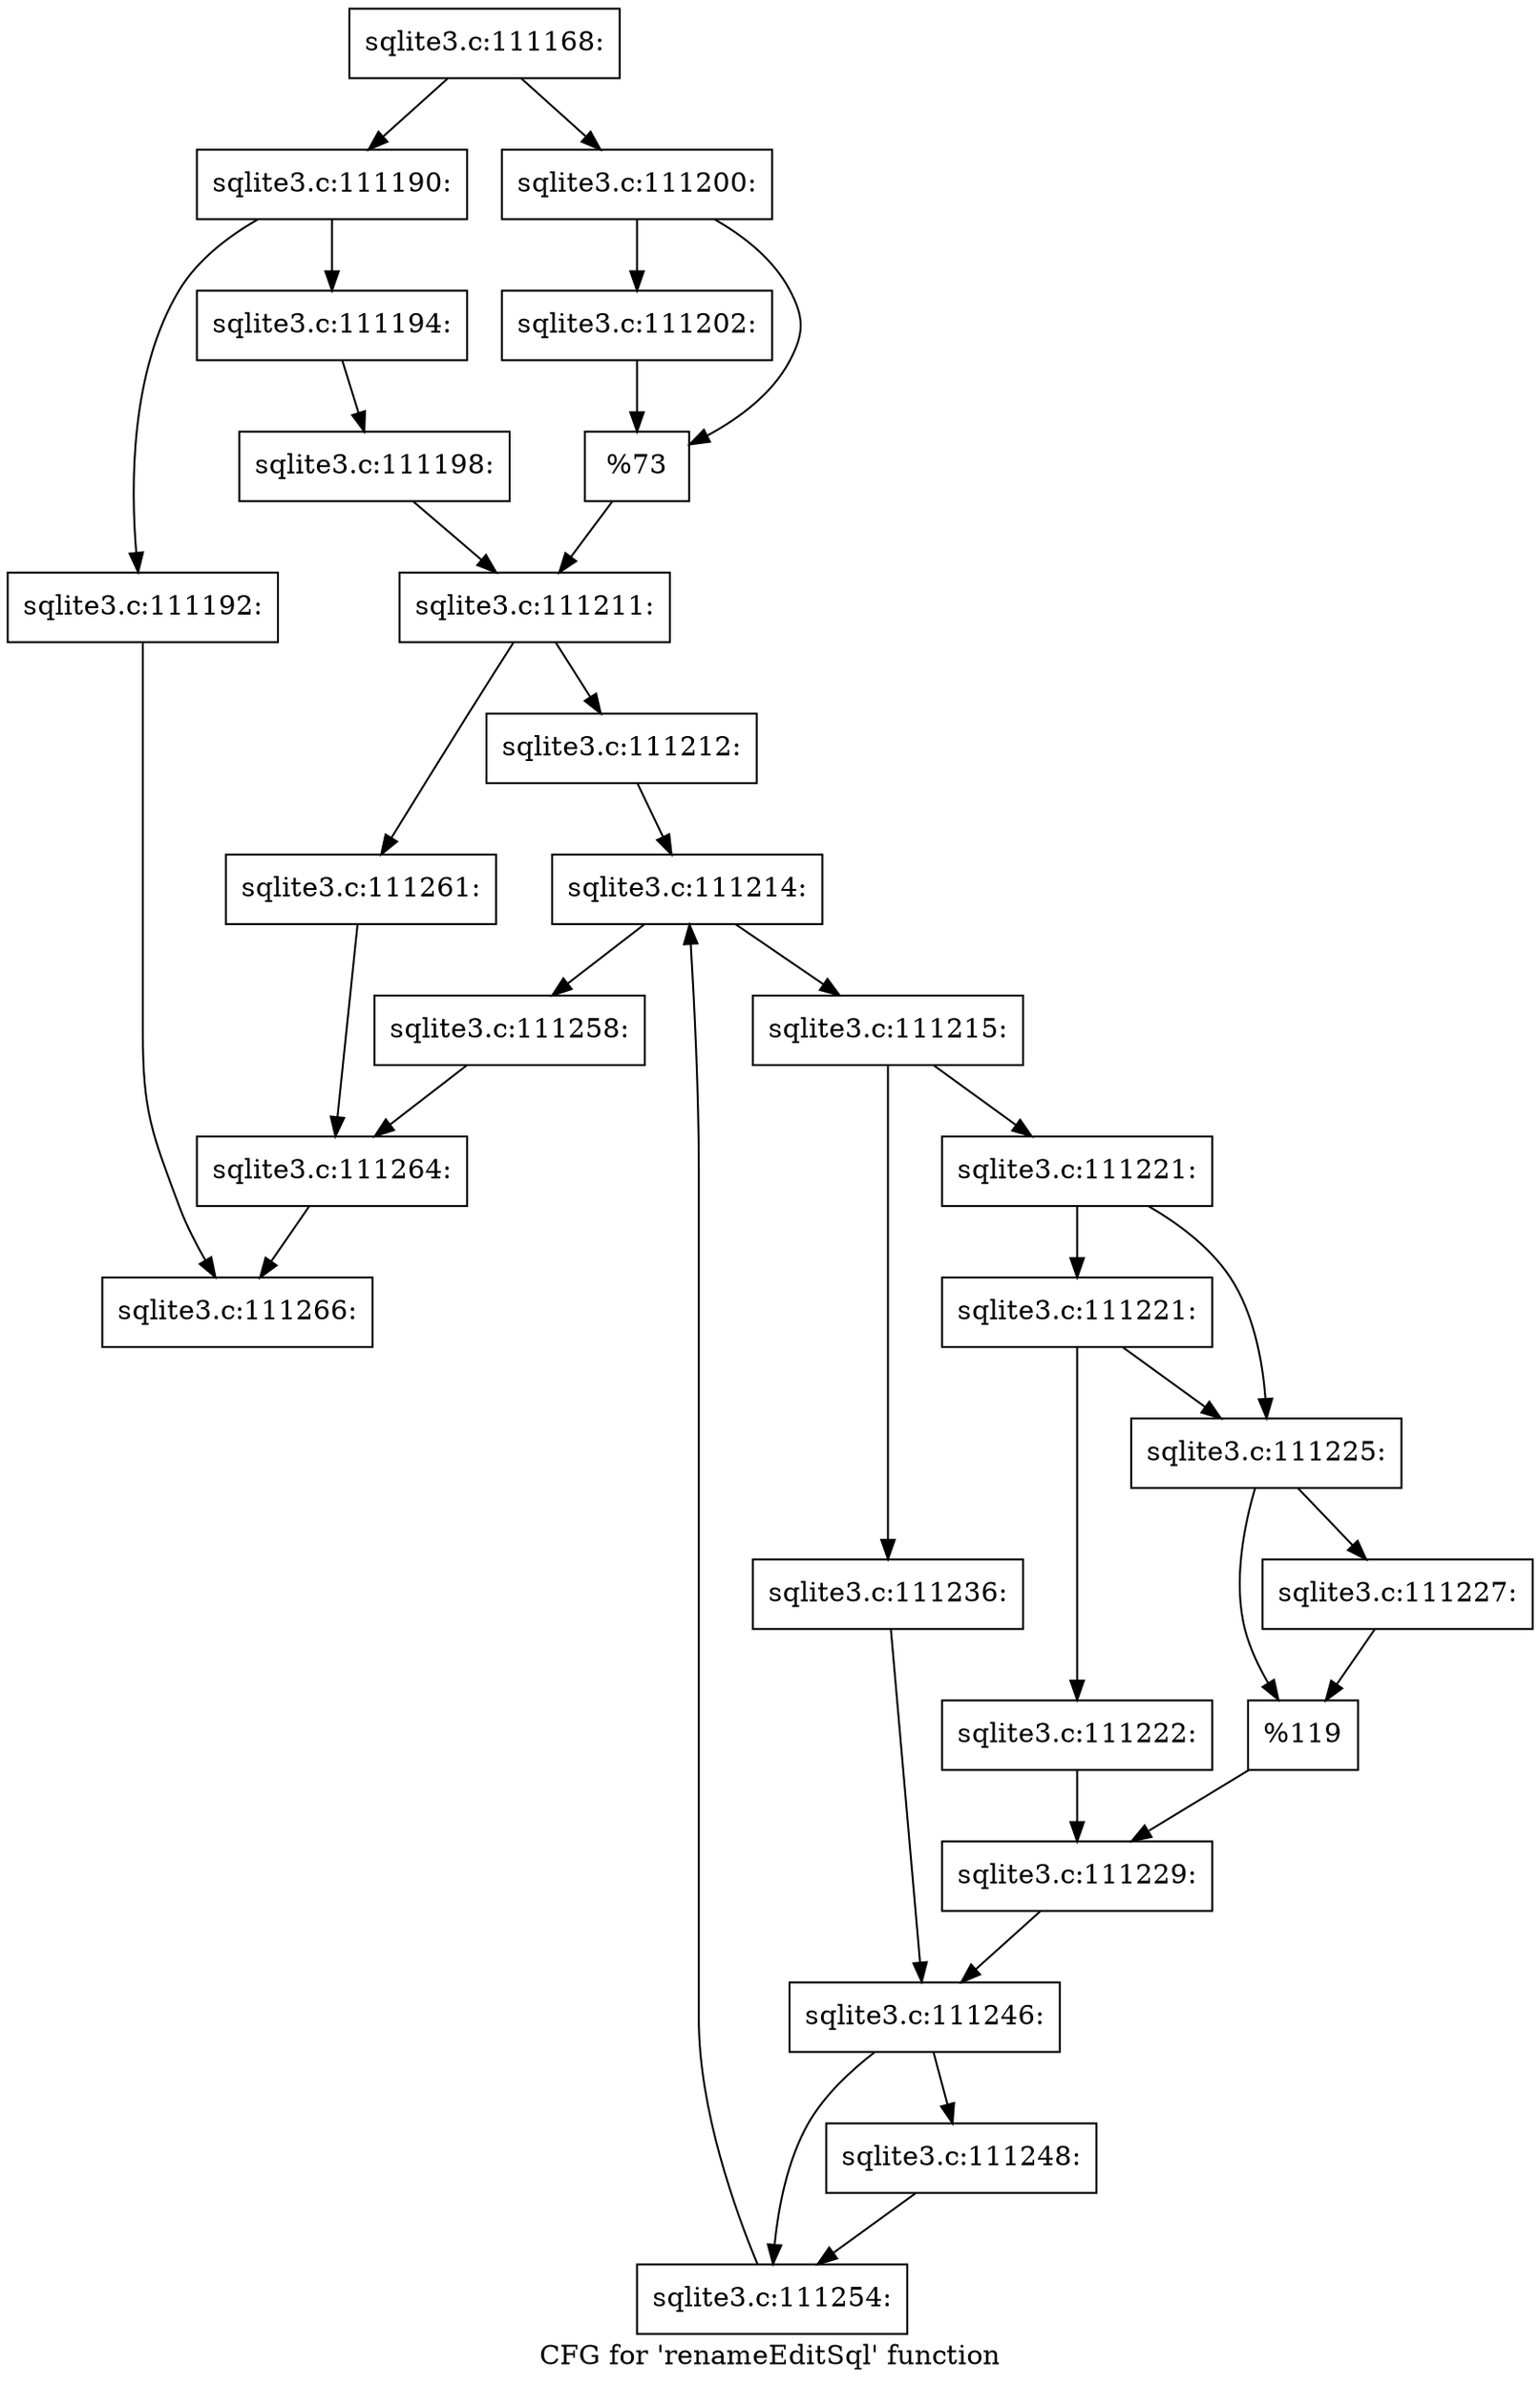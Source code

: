 digraph "CFG for 'renameEditSql' function" {
	label="CFG for 'renameEditSql' function";

	Node0x55c0fa6683e0 [shape=record,label="{sqlite3.c:111168:}"];
	Node0x55c0fa6683e0 -> Node0x55c0fa671430;
	Node0x55c0fa6683e0 -> Node0x55c0fa6714d0;
	Node0x55c0fa671430 [shape=record,label="{sqlite3.c:111190:}"];
	Node0x55c0fa671430 -> Node0x55c0fa671c70;
	Node0x55c0fa671430 -> Node0x55c0fa671d10;
	Node0x55c0fa671c70 [shape=record,label="{sqlite3.c:111192:}"];
	Node0x55c0fa671c70 -> Node0x55c0fa668560;
	Node0x55c0fa671d10 [shape=record,label="{sqlite3.c:111194:}"];
	Node0x55c0fa671d10 -> Node0x55c0fa671cc0;
	Node0x55c0fa671cc0 [shape=record,label="{sqlite3.c:111198:}"];
	Node0x55c0fa671cc0 -> Node0x55c0fa671480;
	Node0x55c0fa6714d0 [shape=record,label="{sqlite3.c:111200:}"];
	Node0x55c0fa6714d0 -> Node0x55c0fa673800;
	Node0x55c0fa6714d0 -> Node0x55c0fa673850;
	Node0x55c0fa673800 [shape=record,label="{sqlite3.c:111202:}"];
	Node0x55c0fa673800 -> Node0x55c0fa673850;
	Node0x55c0fa673850 [shape=record,label="{%73}"];
	Node0x55c0fa673850 -> Node0x55c0fa671480;
	Node0x55c0fa671480 [shape=record,label="{sqlite3.c:111211:}"];
	Node0x55c0fa671480 -> Node0x55c0fa6746f0;
	Node0x55c0fa671480 -> Node0x55c0fa674790;
	Node0x55c0fa6746f0 [shape=record,label="{sqlite3.c:111212:}"];
	Node0x55c0fa6746f0 -> Node0x55c0fa675200;
	Node0x55c0fa675200 [shape=record,label="{sqlite3.c:111214:}"];
	Node0x55c0fa675200 -> Node0x55c0fa675640;
	Node0x55c0fa675200 -> Node0x55c0fa675360;
	Node0x55c0fa675640 [shape=record,label="{sqlite3.c:111215:}"];
	Node0x55c0fa675640 -> Node0x55c0f59c8a40;
	Node0x55c0fa675640 -> Node0x55c0fa676e20;
	Node0x55c0f59c8a40 [shape=record,label="{sqlite3.c:111221:}"];
	Node0x55c0f59c8a40 -> Node0x55c0fa6771e0;
	Node0x55c0f59c8a40 -> Node0x55c0fa677190;
	Node0x55c0fa6771e0 [shape=record,label="{sqlite3.c:111221:}"];
	Node0x55c0fa6771e0 -> Node0x55c0fa6770f0;
	Node0x55c0fa6771e0 -> Node0x55c0fa677190;
	Node0x55c0fa6770f0 [shape=record,label="{sqlite3.c:111222:}"];
	Node0x55c0fa6770f0 -> Node0x55c0fa677140;
	Node0x55c0fa677190 [shape=record,label="{sqlite3.c:111225:}"];
	Node0x55c0fa677190 -> Node0x55c0fa677ee0;
	Node0x55c0fa677190 -> Node0x55c0fa677f30;
	Node0x55c0fa677ee0 [shape=record,label="{sqlite3.c:111227:}"];
	Node0x55c0fa677ee0 -> Node0x55c0fa677f30;
	Node0x55c0fa677f30 [shape=record,label="{%119}"];
	Node0x55c0fa677f30 -> Node0x55c0fa677140;
	Node0x55c0fa677140 [shape=record,label="{sqlite3.c:111229:}"];
	Node0x55c0fa677140 -> Node0x55c0fa676bf0;
	Node0x55c0fa676e20 [shape=record,label="{sqlite3.c:111236:}"];
	Node0x55c0fa676e20 -> Node0x55c0fa676bf0;
	Node0x55c0fa676bf0 [shape=record,label="{sqlite3.c:111246:}"];
	Node0x55c0fa676bf0 -> Node0x55c0fa67ad50;
	Node0x55c0fa676bf0 -> Node0x55c0fa67b990;
	Node0x55c0fa67ad50 [shape=record,label="{sqlite3.c:111248:}"];
	Node0x55c0fa67ad50 -> Node0x55c0fa67b990;
	Node0x55c0fa67b990 [shape=record,label="{sqlite3.c:111254:}"];
	Node0x55c0fa67b990 -> Node0x55c0fa675200;
	Node0x55c0fa675360 [shape=record,label="{sqlite3.c:111258:}"];
	Node0x55c0fa675360 -> Node0x55c0fa674740;
	Node0x55c0fa674790 [shape=record,label="{sqlite3.c:111261:}"];
	Node0x55c0fa674790 -> Node0x55c0fa674740;
	Node0x55c0fa674740 [shape=record,label="{sqlite3.c:111264:}"];
	Node0x55c0fa674740 -> Node0x55c0fa668560;
	Node0x55c0fa668560 [shape=record,label="{sqlite3.c:111266:}"];
}
